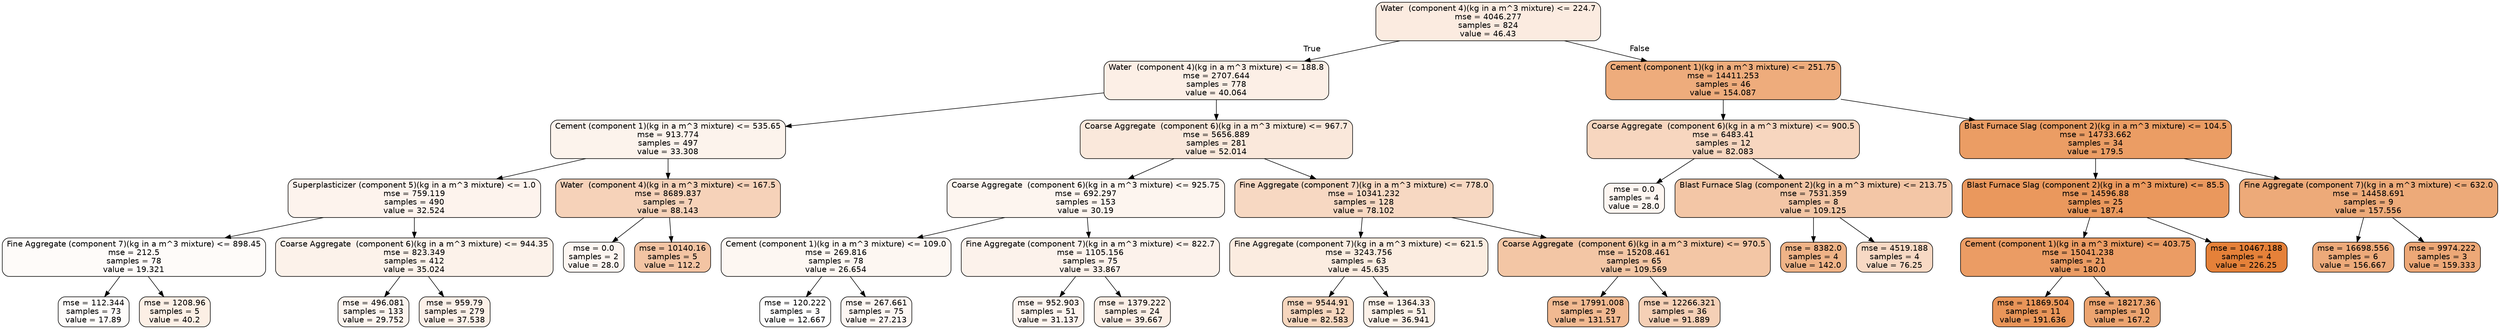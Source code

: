 digraph Tree {
node [shape=box, style="filled, rounded", color="black", fontname=helvetica] ;
edge [fontname=helvetica] ;
0 [label="Water  (component 4)(kg in a m^3 mixture) <= 224.7\nmse = 4046.277\nsamples = 824\nvalue = 46.43", fillcolor="#fbebe0"] ;
1 [label="Water  (component 4)(kg in a m^3 mixture) <= 188.8\nmse = 2707.644\nsamples = 778\nvalue = 40.064", fillcolor="#fcefe6"] ;
0 -> 1 [labeldistance=2.5, labelangle=45, headlabel="True"] ;
2 [label="Cement (component 1)(kg in a m^3 mixture) <= 535.65\nmse = 913.774\nsamples = 497\nvalue = 33.308", fillcolor="#fcf3ec"] ;
1 -> 2 ;
3 [label="Superplasticizer (component 5)(kg in a m^3 mixture) <= 1.0\nmse = 759.119\nsamples = 490\nvalue = 32.524", fillcolor="#fdf3ed"] ;
2 -> 3 ;
4 [label="Fine Aggregate (component 7)(kg in a m^3 mixture) <= 898.45\nmse = 212.5\nsamples = 78\nvalue = 19.321", fillcolor="#fefbf9"] ;
3 -> 4 ;
5 [label="mse = 112.344\nsamples = 73\nvalue = 17.89", fillcolor="#fefcfa"] ;
4 -> 5 ;
6 [label="mse = 1208.96\nsamples = 5\nvalue = 40.2", fillcolor="#fcefe5"] ;
4 -> 6 ;
7 [label="Coarse Aggregate  (component 6)(kg in a m^3 mixture) <= 944.35\nmse = 823.349\nsamples = 412\nvalue = 35.024", fillcolor="#fcf2ea"] ;
3 -> 7 ;
8 [label="mse = 496.081\nsamples = 133\nvalue = 29.752", fillcolor="#fdf5ef"] ;
7 -> 8 ;
9 [label="mse = 959.79\nsamples = 279\nvalue = 37.538", fillcolor="#fcf0e8"] ;
7 -> 9 ;
10 [label="Water  (component 4)(kg in a m^3 mixture) <= 167.5\nmse = 8689.837\nsamples = 7\nvalue = 88.143", fillcolor="#f6d2b9"] ;
2 -> 10 ;
11 [label="mse = 0.0\nsamples = 2\nvalue = 28.0", fillcolor="#fdf6f1"] ;
10 -> 11 ;
12 [label="mse = 10140.16\nsamples = 5\nvalue = 112.2", fillcolor="#f3c4a3"] ;
10 -> 12 ;
13 [label="Coarse Aggregate  (component 6)(kg in a m^3 mixture) <= 967.7\nmse = 5656.889\nsamples = 281\nvalue = 52.014", fillcolor="#fae8db"] ;
1 -> 13 ;
14 [label="Coarse Aggregate  (component 6)(kg in a m^3 mixture) <= 925.75\nmse = 692.297\nsamples = 153\nvalue = 30.19", fillcolor="#fdf5ef"] ;
13 -> 14 ;
15 [label="Cement (component 1)(kg in a m^3 mixture) <= 109.0\nmse = 269.816\nsamples = 78\nvalue = 26.654", fillcolor="#fdf7f2"] ;
14 -> 15 ;
16 [label="mse = 120.222\nsamples = 3\nvalue = 12.667", fillcolor="#ffffff"] ;
15 -> 16 ;
17 [label="mse = 267.661\nsamples = 75\nvalue = 27.213", fillcolor="#fdf6f2"] ;
15 -> 17 ;
18 [label="Fine Aggregate (component 7)(kg in a m^3 mixture) <= 822.7\nmse = 1105.156\nsamples = 75\nvalue = 33.867", fillcolor="#fcf2eb"] ;
14 -> 18 ;
19 [label="mse = 952.903\nsamples = 51\nvalue = 31.137", fillcolor="#fdf4ee"] ;
18 -> 19 ;
20 [label="mse = 1379.222\nsamples = 24\nvalue = 39.667", fillcolor="#fcefe6"] ;
18 -> 20 ;
21 [label="Fine Aggregate (component 7)(kg in a m^3 mixture) <= 778.0\nmse = 10341.232\nsamples = 128\nvalue = 78.102", fillcolor="#f7d8c2"] ;
13 -> 21 ;
22 [label="Fine Aggregate (component 7)(kg in a m^3 mixture) <= 621.5\nmse = 3243.756\nsamples = 63\nvalue = 45.635", fillcolor="#fbece0"] ;
21 -> 22 ;
23 [label="mse = 9544.91\nsamples = 12\nvalue = 82.583", fillcolor="#f6d6be"] ;
22 -> 23 ;
24 [label="mse = 1364.33\nsamples = 51\nvalue = 36.941", fillcolor="#fcf1e8"] ;
22 -> 24 ;
25 [label="Coarse Aggregate  (component 6)(kg in a m^3 mixture) <= 970.5\nmse = 15208.461\nsamples = 65\nvalue = 109.569", fillcolor="#f3c6a5"] ;
21 -> 25 ;
26 [label="mse = 17991.008\nsamples = 29\nvalue = 131.517", fillcolor="#f1b991"] ;
25 -> 26 ;
27 [label="mse = 12266.321\nsamples = 36\nvalue = 91.889", fillcolor="#f5d0b6"] ;
25 -> 27 ;
28 [label="Cement (component 1)(kg in a m^3 mixture) <= 251.75\nmse = 14411.253\nsamples = 46\nvalue = 154.087", fillcolor="#eeac7c"] ;
0 -> 28 [labeldistance=2.5, labelangle=-45, headlabel="False"] ;
29 [label="Coarse Aggregate  (component 6)(kg in a m^3 mixture) <= 900.5\nmse = 6483.41\nsamples = 12\nvalue = 82.083", fillcolor="#f7d6bf"] ;
28 -> 29 ;
30 [label="mse = 0.0\nsamples = 4\nvalue = 28.0", fillcolor="#fdf6f1"] ;
29 -> 30 ;
31 [label="Blast Furnace Slag (component 2)(kg in a m^3 mixture) <= 213.75\nmse = 7531.359\nsamples = 8\nvalue = 109.125", fillcolor="#f3c6a6"] ;
29 -> 31 ;
32 [label="mse = 8382.0\nsamples = 4\nvalue = 142.0", fillcolor="#efb387"] ;
31 -> 32 ;
33 [label="mse = 4519.188\nsamples = 4\nvalue = 76.25", fillcolor="#f7d9c4"] ;
31 -> 33 ;
34 [label="Blast Furnace Slag (component 2)(kg in a m^3 mixture) <= 104.5\nmse = 14733.662\nsamples = 34\nvalue = 179.5", fillcolor="#eb9d64"] ;
28 -> 34 ;
35 [label="Blast Furnace Slag (component 2)(kg in a m^3 mixture) <= 85.5\nmse = 14596.88\nsamples = 25\nvalue = 187.4", fillcolor="#ea985d"] ;
34 -> 35 ;
36 [label="Cement (component 1)(kg in a m^3 mixture) <= 403.75\nmse = 15041.238\nsamples = 21\nvalue = 180.0", fillcolor="#eb9c64"] ;
35 -> 36 ;
37 [label="mse = 11869.504\nsamples = 11\nvalue = 191.636", fillcolor="#e99559"] ;
36 -> 37 ;
38 [label="mse = 18217.36\nsamples = 10\nvalue = 167.2", fillcolor="#eca470"] ;
36 -> 38 ;
39 [label="mse = 10467.188\nsamples = 4\nvalue = 226.25", fillcolor="#e58139"] ;
35 -> 39 ;
40 [label="Fine Aggregate (component 7)(kg in a m^3 mixture) <= 632.0\nmse = 14458.691\nsamples = 9\nvalue = 157.556", fillcolor="#edaa79"] ;
34 -> 40 ;
41 [label="mse = 16698.556\nsamples = 6\nvalue = 156.667", fillcolor="#edaa7a"] ;
40 -> 41 ;
42 [label="mse = 9974.222\nsamples = 3\nvalue = 159.333", fillcolor="#eda877"] ;
40 -> 42 ;
}
